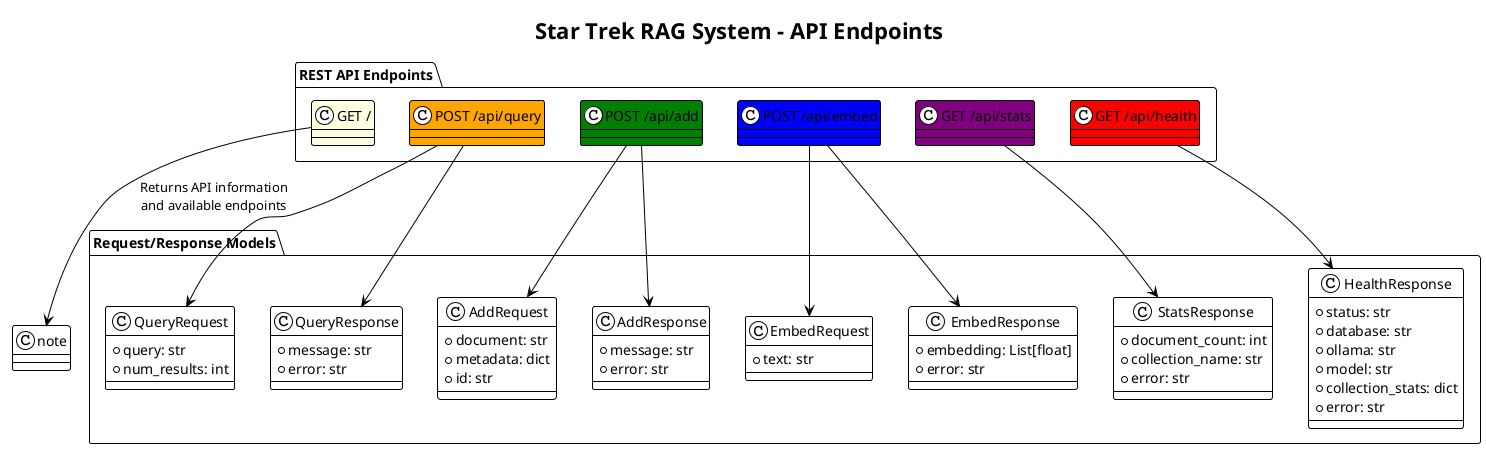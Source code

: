 @startuml
!theme plain
skinparam backgroundColor #FFFFFF

title Star Trek RAG System - API Endpoints

package "REST API Endpoints" {
    class "GET /" as ROOT #lightyellow
    class "POST /api/query" as QUERY #orange
    class "POST /api/add" as ADD #green
    class "POST /api/embed" as EMBED #blue
    class "GET /api/stats" as STATS #purple
    class "GET /api/health" as HEALTH #red
}

package "Request/Response Models" {
    class "QueryRequest" {
        +query: str
        +num_results: int
    }
    
    class "QueryResponse" {
        +message: str
        +error: str
    }
    
    class "AddRequest" {
        +document: str
        +metadata: dict
        +id: str
    }
    
    class "AddResponse" {
        +message: str
        +error: str
    }
    
    class "EmbedRequest" {
        +text: str
    }
    
    class "EmbedResponse" {
        +embedding: List[float]
        +error: str
    }
    
    class "StatsResponse" {
        +document_count: int
        +collection_name: str
        +error: str
    }
    
    class "HealthResponse" {
        +status: str
        +database: str
        +ollama: str
        +model: str
        +collection_stats: dict
        +error: str
    }
}

' Endpoint connections
QUERY --> QueryRequest
QUERY --> QueryResponse
ADD --> AddRequest
ADD --> AddResponse
EMBED --> EmbedRequest
EMBED --> EmbedResponse
STATS --> StatsResponse
HEALTH --> HealthResponse

' Root endpoint info
ROOT --> note : "Returns API information\nand available endpoints"

@enduml 